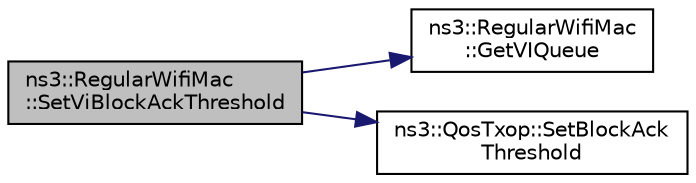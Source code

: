 digraph "ns3::RegularWifiMac::SetViBlockAckThreshold"
{
 // LATEX_PDF_SIZE
  edge [fontname="Helvetica",fontsize="10",labelfontname="Helvetica",labelfontsize="10"];
  node [fontname="Helvetica",fontsize="10",shape=record];
  rankdir="LR";
  Node1 [label="ns3::RegularWifiMac\l::SetViBlockAckThreshold",height=0.2,width=0.4,color="black", fillcolor="grey75", style="filled", fontcolor="black",tooltip="Set the block ack threshold for AC_VI."];
  Node1 -> Node2 [color="midnightblue",fontsize="10",style="solid",fontname="Helvetica"];
  Node2 [label="ns3::RegularWifiMac\l::GetVIQueue",height=0.2,width=0.4,color="black", fillcolor="white", style="filled",URL="$classns3_1_1_regular_wifi_mac.html#ad2418b180a2ccc6b56ff5742926c279f",tooltip="Accessor for the AC_VI channel access function."];
  Node1 -> Node3 [color="midnightblue",fontsize="10",style="solid",fontname="Helvetica"];
  Node3 [label="ns3::QosTxop::SetBlockAck\lThreshold",height=0.2,width=0.4,color="black", fillcolor="white", style="filled",URL="$classns3_1_1_qos_txop.html#ace37b8cea8a1db212818aba94aa2e769",tooltip="Set threshold for block ack mechanism."];
}

